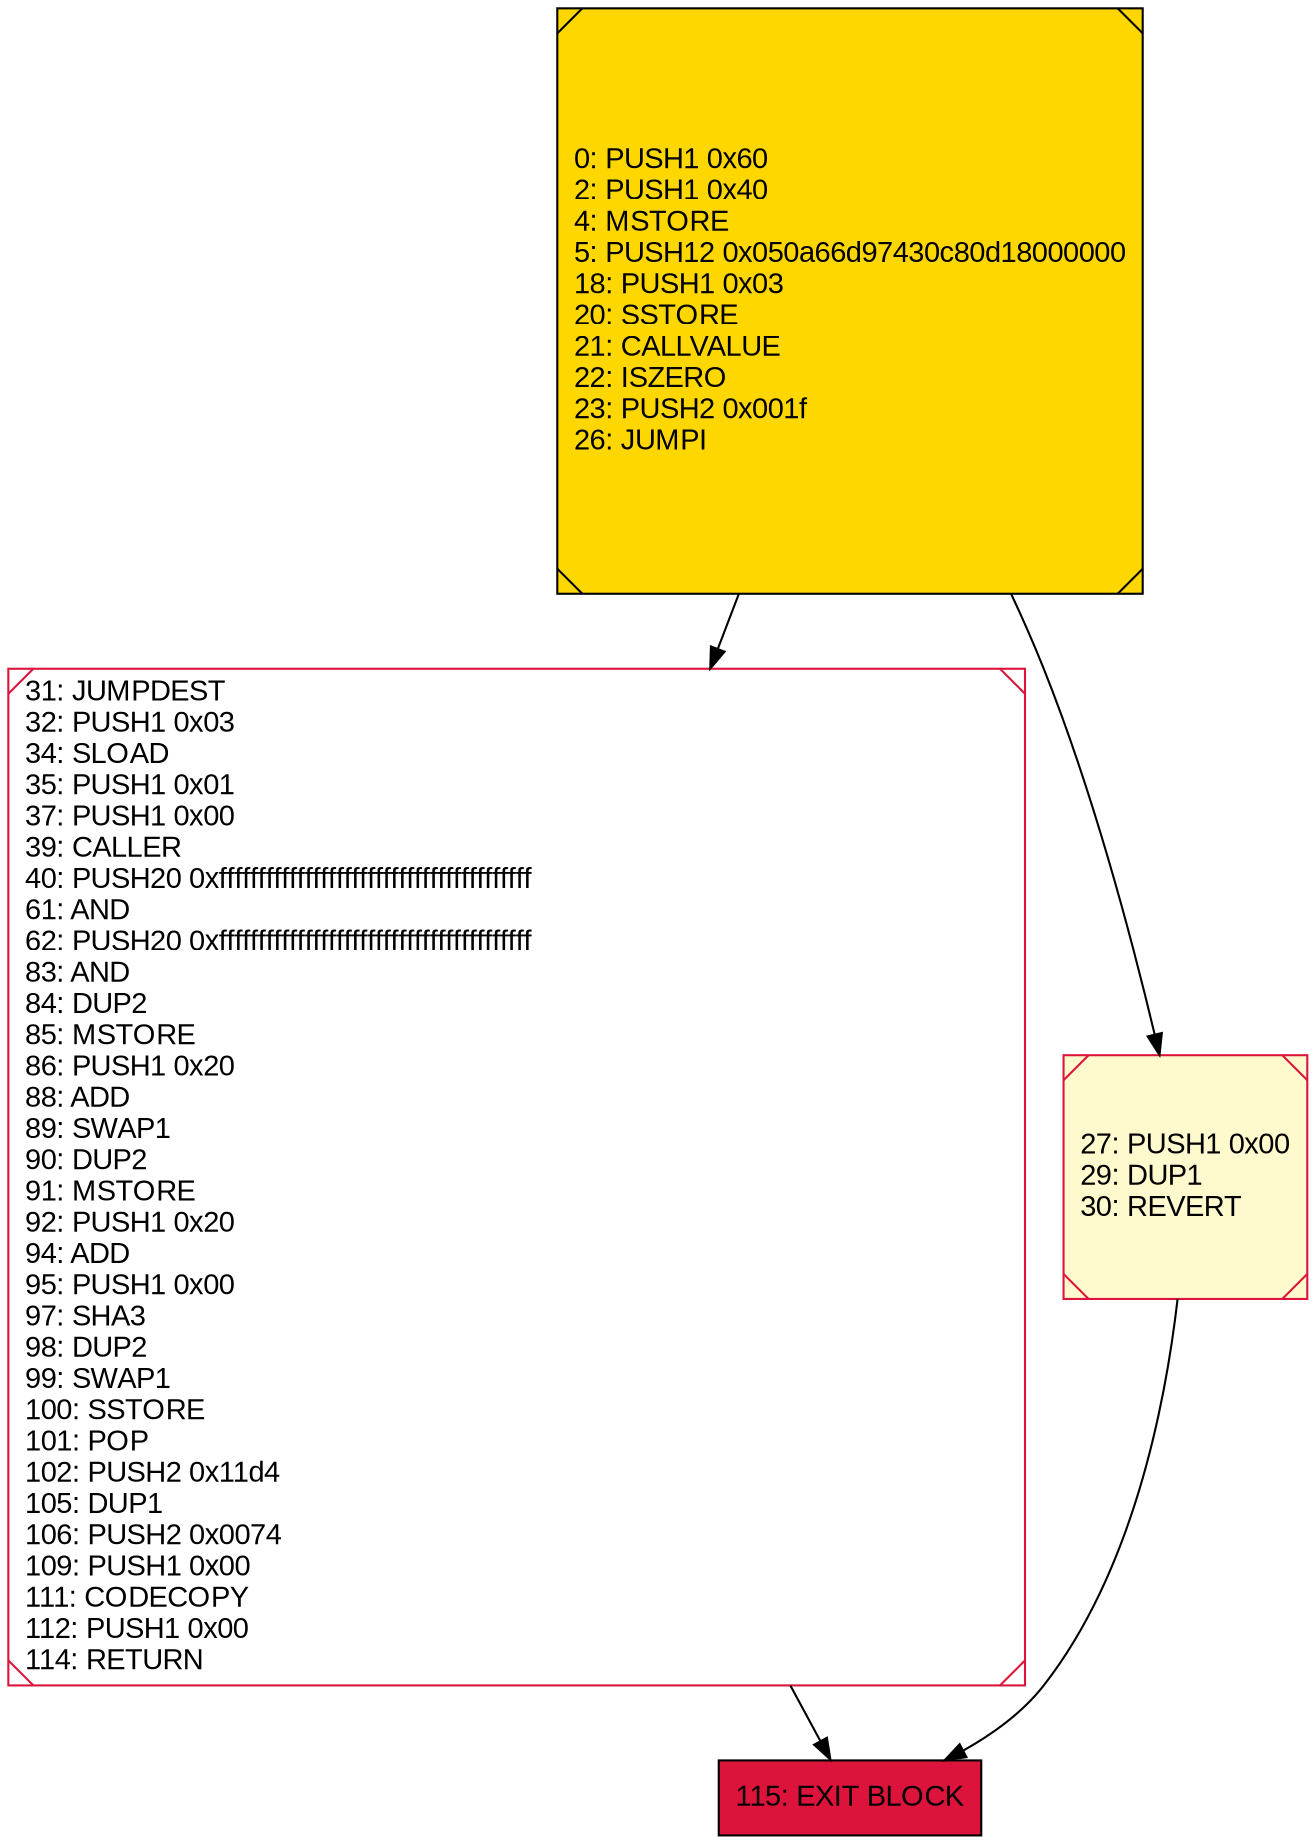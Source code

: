 digraph G {
bgcolor=transparent rankdir=UD;
node [shape=box style=filled color=black fillcolor=white fontname=arial fontcolor=black];
115 [label="115: EXIT BLOCK\l" fillcolor=crimson ];
31 [label="31: JUMPDEST\l32: PUSH1 0x03\l34: SLOAD\l35: PUSH1 0x01\l37: PUSH1 0x00\l39: CALLER\l40: PUSH20 0xffffffffffffffffffffffffffffffffffffffff\l61: AND\l62: PUSH20 0xffffffffffffffffffffffffffffffffffffffff\l83: AND\l84: DUP2\l85: MSTORE\l86: PUSH1 0x20\l88: ADD\l89: SWAP1\l90: DUP2\l91: MSTORE\l92: PUSH1 0x20\l94: ADD\l95: PUSH1 0x00\l97: SHA3\l98: DUP2\l99: SWAP1\l100: SSTORE\l101: POP\l102: PUSH2 0x11d4\l105: DUP1\l106: PUSH2 0x0074\l109: PUSH1 0x00\l111: CODECOPY\l112: PUSH1 0x00\l114: RETURN\l" shape=Msquare color=crimson ];
27 [label="27: PUSH1 0x00\l29: DUP1\l30: REVERT\l" fillcolor=lemonchiffon shape=Msquare color=crimson ];
0 [label="0: PUSH1 0x60\l2: PUSH1 0x40\l4: MSTORE\l5: PUSH12 0x050a66d97430c80d18000000\l18: PUSH1 0x03\l20: SSTORE\l21: CALLVALUE\l22: ISZERO\l23: PUSH2 0x001f\l26: JUMPI\l" fillcolor=lemonchiffon shape=Msquare fillcolor=gold ];
0 -> 27;
31 -> 115;
27 -> 115;
0 -> 31;
}